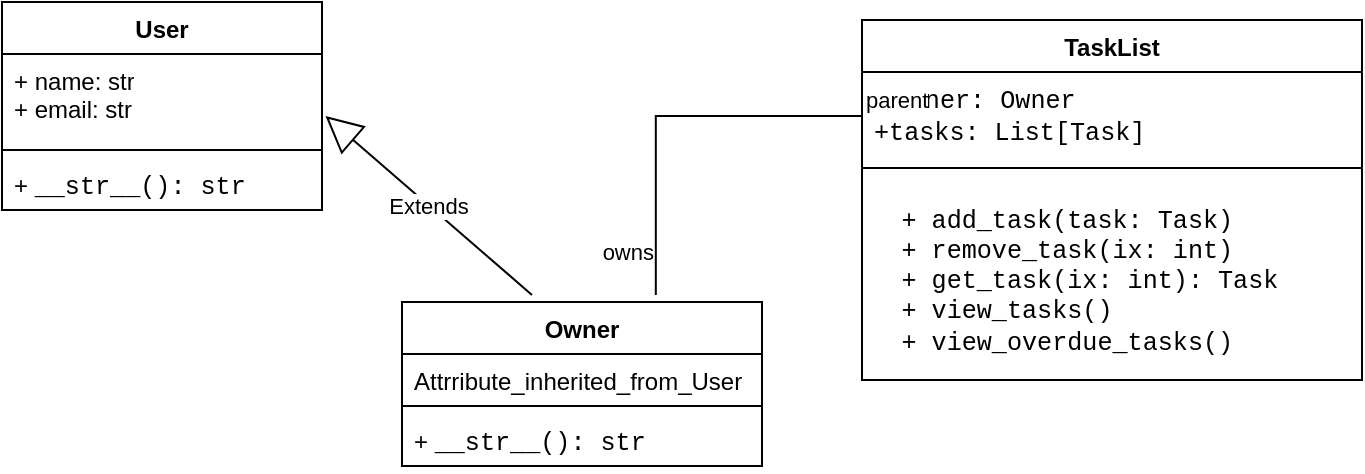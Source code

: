 <mxfile version="28.0.6">
  <diagram name="Page-1" id="U2QxQN9JbUvQN6QY3QhK">
    <mxGraphModel dx="947" dy="479" grid="1" gridSize="10" guides="1" tooltips="1" connect="1" arrows="1" fold="1" page="1" pageScale="1" pageWidth="827" pageHeight="1169" math="0" shadow="0">
      <root>
        <mxCell id="0" />
        <mxCell id="1" parent="0" />
        <mxCell id="DGomAni5CocH2VgkI2fm-1" value="User&lt;div&gt;&lt;br&gt;&lt;/div&gt;" style="swimlane;fontStyle=1;align=center;verticalAlign=top;childLayout=stackLayout;horizontal=1;startSize=26;horizontalStack=0;resizeParent=1;resizeParentMax=0;resizeLast=0;collapsible=1;marginBottom=0;whiteSpace=wrap;html=1;" vertex="1" parent="1">
          <mxGeometry x="100" y="30" width="160" height="104" as="geometry" />
        </mxCell>
        <mxCell id="DGomAni5CocH2VgkI2fm-2" value="+ name: str&lt;div&gt;+ email: str&lt;/div&gt;" style="text;strokeColor=none;fillColor=none;align=left;verticalAlign=top;spacingLeft=4;spacingRight=4;overflow=hidden;rotatable=0;points=[[0,0.5],[1,0.5]];portConstraint=eastwest;whiteSpace=wrap;html=1;" vertex="1" parent="DGomAni5CocH2VgkI2fm-1">
          <mxGeometry y="26" width="160" height="44" as="geometry" />
        </mxCell>
        <mxCell id="DGomAni5CocH2VgkI2fm-3" value="" style="line;strokeWidth=1;fillColor=none;align=left;verticalAlign=middle;spacingTop=-1;spacingLeft=3;spacingRight=3;rotatable=0;labelPosition=right;points=[];portConstraint=eastwest;strokeColor=inherit;" vertex="1" parent="DGomAni5CocH2VgkI2fm-1">
          <mxGeometry y="70" width="160" height="8" as="geometry" />
        </mxCell>
        <mxCell id="DGomAni5CocH2VgkI2fm-4" value="+&amp;nbsp;&lt;span style=&quot;font-family: Menlo, &amp;quot;Roboto Mono&amp;quot;, &amp;quot;Courier New&amp;quot;, Courier, monospace, Inter, sans-serif; font-size: 12.573px; background-color: transparent; color: light-dark(rgb(0, 0, 0), rgb(255, 255, 255));&quot;&gt;__str__(): str&lt;/span&gt;" style="text;strokeColor=none;fillColor=none;align=left;verticalAlign=top;spacingLeft=4;spacingRight=4;overflow=hidden;rotatable=0;points=[[0,0.5],[1,0.5]];portConstraint=eastwest;whiteSpace=wrap;html=1;" vertex="1" parent="DGomAni5CocH2VgkI2fm-1">
          <mxGeometry y="78" width="160" height="26" as="geometry" />
        </mxCell>
        <mxCell id="DGomAni5CocH2VgkI2fm-6" value="Owner" style="swimlane;fontStyle=1;align=center;verticalAlign=top;childLayout=stackLayout;horizontal=1;startSize=26;horizontalStack=0;resizeParent=1;resizeParentMax=0;resizeLast=0;collapsible=1;marginBottom=0;whiteSpace=wrap;html=1;" vertex="1" parent="1">
          <mxGeometry x="300" y="180" width="180" height="82" as="geometry" />
        </mxCell>
        <mxCell id="DGomAni5CocH2VgkI2fm-7" value="Attrribute_inherited_from_User" style="text;strokeColor=none;fillColor=none;align=left;verticalAlign=top;spacingLeft=4;spacingRight=4;overflow=hidden;rotatable=0;points=[[0,0.5],[1,0.5]];portConstraint=eastwest;whiteSpace=wrap;html=1;" vertex="1" parent="DGomAni5CocH2VgkI2fm-6">
          <mxGeometry y="26" width="180" height="22" as="geometry" />
        </mxCell>
        <mxCell id="DGomAni5CocH2VgkI2fm-8" value="" style="line;strokeWidth=1;fillColor=none;align=left;verticalAlign=middle;spacingTop=-1;spacingLeft=3;spacingRight=3;rotatable=0;labelPosition=right;points=[];portConstraint=eastwest;strokeColor=inherit;" vertex="1" parent="DGomAni5CocH2VgkI2fm-6">
          <mxGeometry y="48" width="180" height="8" as="geometry" />
        </mxCell>
        <mxCell id="DGomAni5CocH2VgkI2fm-9" value="+&amp;nbsp;&lt;span style=&quot;font-family: Menlo, &amp;quot;Roboto Mono&amp;quot;, &amp;quot;Courier New&amp;quot;, Courier, monospace, Inter, sans-serif; font-size: 12.573px; background-color: transparent; color: light-dark(rgb(0, 0, 0), rgb(255, 255, 255));&quot;&gt;__str__(): str&lt;/span&gt;" style="text;strokeColor=none;fillColor=none;align=left;verticalAlign=top;spacingLeft=4;spacingRight=4;overflow=hidden;rotatable=0;points=[[0,0.5],[1,0.5]];portConstraint=eastwest;whiteSpace=wrap;html=1;" vertex="1" parent="DGomAni5CocH2VgkI2fm-6">
          <mxGeometry y="56" width="180" height="26" as="geometry" />
        </mxCell>
        <mxCell id="DGomAni5CocH2VgkI2fm-10" value="TaskList" style="swimlane;fontStyle=1;align=center;verticalAlign=top;childLayout=stackLayout;horizontal=1;startSize=26;horizontalStack=0;resizeParent=1;resizeParentMax=0;resizeLast=0;collapsible=1;marginBottom=0;whiteSpace=wrap;html=1;" vertex="1" parent="1">
          <mxGeometry x="530" y="39" width="250" height="180" as="geometry" />
        </mxCell>
        <mxCell id="DGomAni5CocH2VgkI2fm-11" value="+&amp;nbsp;&lt;span style=&quot;font-family: Menlo, &amp;quot;Roboto Mono&amp;quot;, &amp;quot;Courier New&amp;quot;, Courier, monospace, Inter, sans-serif; font-size: 12.573px; background-color: transparent; color: light-dark(rgb(0, 0, 0), rgb(255, 255, 255));&quot;&gt;owner: Owner&lt;/span&gt;&lt;div&gt;&lt;span style=&quot;font-family: Menlo, &amp;quot;Roboto Mono&amp;quot;, &amp;quot;Courier New&amp;quot;, Courier, monospace, Inter, sans-serif; font-size: 12.573px; background-color: transparent; color: light-dark(rgb(0, 0, 0), rgb(255, 255, 255));&quot;&gt;+tasks: List[Task]&lt;/span&gt;&lt;/div&gt;" style="text;strokeColor=none;fillColor=none;align=left;verticalAlign=top;spacingLeft=4;spacingRight=4;overflow=hidden;rotatable=0;points=[[0,0.5],[1,0.5]];portConstraint=eastwest;whiteSpace=wrap;html=1;" vertex="1" parent="DGomAni5CocH2VgkI2fm-10">
          <mxGeometry y="26" width="250" height="44" as="geometry" />
        </mxCell>
        <mxCell id="DGomAni5CocH2VgkI2fm-12" value="" style="line;strokeWidth=1;fillColor=none;align=left;verticalAlign=middle;spacingTop=-1;spacingLeft=3;spacingRight=3;rotatable=0;labelPosition=right;points=[];portConstraint=eastwest;strokeColor=inherit;" vertex="1" parent="DGomAni5CocH2VgkI2fm-10">
          <mxGeometry y="70" width="250" height="8" as="geometry" />
        </mxCell>
        <mxCell id="DGomAni5CocH2VgkI2fm-13" value="&lt;pre style=&quot;font-family: Menlo, &amp;quot;Roboto Mono&amp;quot;, &amp;quot;Courier New&amp;quot;, Courier, monospace, Inter, sans-serif; overflow: auto; padding: 9.144px 13.716px; text-wrap-mode: wrap; word-break: break-all; font-size: 12.573px; margin: 0px !important;&quot;&gt;+ add_task(task: Task)&lt;br/&gt;+ remove_task(ix: int)&lt;br/&gt;+ get_task(ix: int): Task&lt;br/&gt;+ view_tasks()&lt;br/&gt;+ view_overdue_tasks()&lt;/pre&gt;" style="text;strokeColor=none;fillColor=none;align=left;verticalAlign=top;spacingLeft=4;spacingRight=4;overflow=hidden;rotatable=0;points=[[0,0.5],[1,0.5]];portConstraint=eastwest;whiteSpace=wrap;html=1;" vertex="1" parent="DGomAni5CocH2VgkI2fm-10">
          <mxGeometry y="78" width="250" height="102" as="geometry" />
        </mxCell>
        <mxCell id="DGomAni5CocH2VgkI2fm-14" value="Extends" style="endArrow=block;endSize=16;endFill=0;html=1;rounded=0;exitX=0.361;exitY=-0.043;exitDx=0;exitDy=0;exitPerimeter=0;entryX=1.011;entryY=0.705;entryDx=0;entryDy=0;entryPerimeter=0;" edge="1" parent="1" source="DGomAni5CocH2VgkI2fm-6" target="DGomAni5CocH2VgkI2fm-2">
          <mxGeometry width="160" relative="1" as="geometry">
            <mxPoint x="300" y="210" as="sourcePoint" />
            <mxPoint x="460" y="210" as="targetPoint" />
          </mxGeometry>
        </mxCell>
        <mxCell id="DGomAni5CocH2VgkI2fm-15" value="" style="endArrow=none;html=1;edgeStyle=orthogonalEdgeStyle;rounded=0;entryX=0.705;entryY=-0.043;entryDx=0;entryDy=0;entryPerimeter=0;" edge="1" parent="1" source="DGomAni5CocH2VgkI2fm-11" target="DGomAni5CocH2VgkI2fm-6">
          <mxGeometry relative="1" as="geometry">
            <mxPoint x="300" y="210" as="sourcePoint" />
            <mxPoint x="460" y="210" as="targetPoint" />
          </mxGeometry>
        </mxCell>
        <mxCell id="DGomAni5CocH2VgkI2fm-16" value="parent" style="edgeLabel;resizable=0;html=1;align=left;verticalAlign=bottom;" connectable="0" vertex="1" parent="DGomAni5CocH2VgkI2fm-15">
          <mxGeometry x="-1" relative="1" as="geometry" />
        </mxCell>
        <mxCell id="DGomAni5CocH2VgkI2fm-17" value="owns&lt;div&gt;&lt;br&gt;&lt;/div&gt;" style="edgeLabel;resizable=0;html=1;align=right;verticalAlign=bottom;" connectable="0" vertex="1" parent="DGomAni5CocH2VgkI2fm-15">
          <mxGeometry x="1" relative="1" as="geometry" />
        </mxCell>
      </root>
    </mxGraphModel>
  </diagram>
</mxfile>
